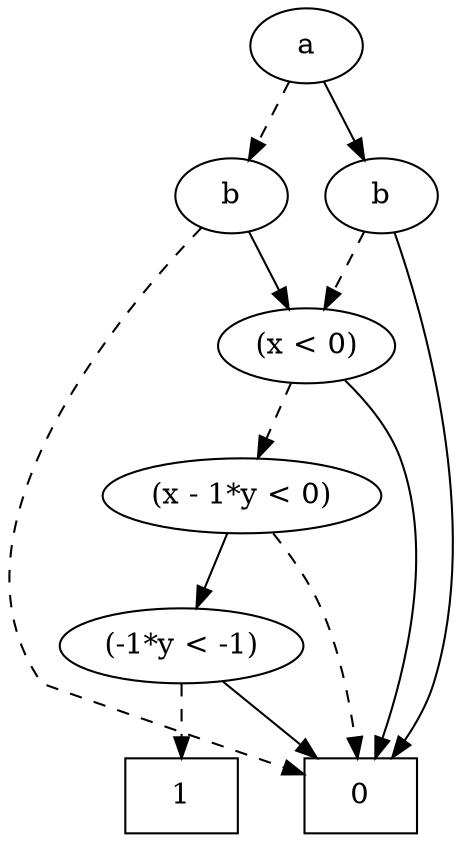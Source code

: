 digraph G {
	rankdir = TB;
	142 [label="a", shape=""]
	142 -> 140
	142 -> 141 [style=dashed]
	{rank = same; 142;}
	140 [label="b", shape=""]
	140 -> 1
	140 -> 139 [style=dashed]
	141 [label="b", shape=""]
	141 -> 139
	141 -> 1 [style=dashed]
	{rank = same; 140; 141;}
	139 [label="(x < 0)", shape=""]
	139 -> 1
	139 -> 138 [style=dashed]
	{rank = same; 139;}
	1 [label="0", shape="box"]
	128 [label="1", shape="box"]
	{rank = same; 1; 128;}
	138 [label="(x - 1*y < 0)", shape=""]
	138 -> 137
	138 -> 1 [style=dashed]
	{rank = same; 138;}
	137 [label="(-1*y < -1)", shape=""]
	137 -> 1
	137 -> 128 [style=dashed]
	{rank = same; 137;}
}
